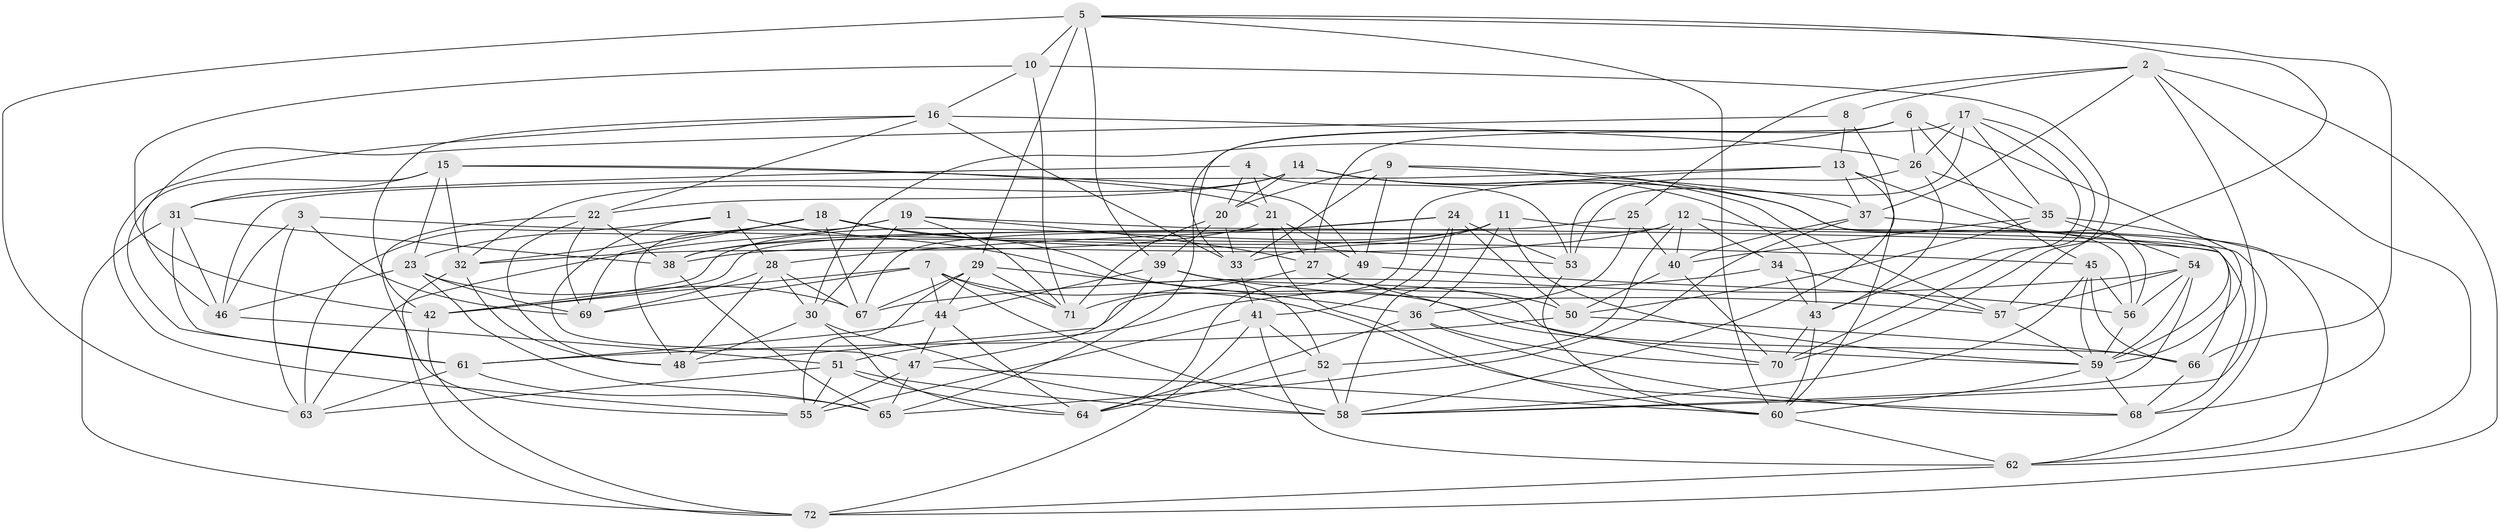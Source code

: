 // original degree distribution, {4: 1.0}
// Generated by graph-tools (version 1.1) at 2025/26/03/09/25 03:26:49]
// undirected, 72 vertices, 213 edges
graph export_dot {
graph [start="1"]
  node [color=gray90,style=filled];
  1;
  2;
  3;
  4;
  5;
  6;
  7;
  8;
  9;
  10;
  11;
  12;
  13;
  14;
  15;
  16;
  17;
  18;
  19;
  20;
  21;
  22;
  23;
  24;
  25;
  26;
  27;
  28;
  29;
  30;
  31;
  32;
  33;
  34;
  35;
  36;
  37;
  38;
  39;
  40;
  41;
  42;
  43;
  44;
  45;
  46;
  47;
  48;
  49;
  50;
  51;
  52;
  53;
  54;
  55;
  56;
  57;
  58;
  59;
  60;
  61;
  62;
  63;
  64;
  65;
  66;
  67;
  68;
  69;
  70;
  71;
  72;
  1 -- 28 [weight=1.0];
  1 -- 47 [weight=1.0];
  1 -- 52 [weight=1.0];
  1 -- 63 [weight=1.0];
  2 -- 8 [weight=1.0];
  2 -- 25 [weight=1.0];
  2 -- 37 [weight=1.0];
  2 -- 58 [weight=1.0];
  2 -- 62 [weight=1.0];
  2 -- 72 [weight=1.0];
  3 -- 45 [weight=1.0];
  3 -- 46 [weight=1.0];
  3 -- 63 [weight=1.0];
  3 -- 69 [weight=1.0];
  4 -- 20 [weight=1.0];
  4 -- 21 [weight=1.0];
  4 -- 31 [weight=1.0];
  4 -- 53 [weight=1.0];
  5 -- 10 [weight=2.0];
  5 -- 29 [weight=1.0];
  5 -- 39 [weight=1.0];
  5 -- 57 [weight=1.0];
  5 -- 60 [weight=1.0];
  5 -- 63 [weight=1.0];
  5 -- 66 [weight=1.0];
  6 -- 26 [weight=1.0];
  6 -- 27 [weight=1.0];
  6 -- 30 [weight=1.0];
  6 -- 33 [weight=1.0];
  6 -- 45 [weight=1.0];
  6 -- 59 [weight=1.0];
  7 -- 42 [weight=1.0];
  7 -- 44 [weight=1.0];
  7 -- 58 [weight=1.0];
  7 -- 68 [weight=1.0];
  7 -- 69 [weight=1.0];
  7 -- 71 [weight=1.0];
  8 -- 13 [weight=1.0];
  8 -- 46 [weight=1.0];
  8 -- 58 [weight=1.0];
  9 -- 20 [weight=1.0];
  9 -- 33 [weight=1.0];
  9 -- 37 [weight=1.0];
  9 -- 49 [weight=2.0];
  9 -- 56 [weight=1.0];
  10 -- 16 [weight=1.0];
  10 -- 42 [weight=1.0];
  10 -- 70 [weight=1.0];
  10 -- 71 [weight=1.0];
  11 -- 33 [weight=1.0];
  11 -- 36 [weight=1.0];
  11 -- 38 [weight=1.0];
  11 -- 42 [weight=1.0];
  11 -- 59 [weight=1.0];
  11 -- 62 [weight=1.0];
  12 -- 34 [weight=1.0];
  12 -- 38 [weight=1.0];
  12 -- 40 [weight=1.0];
  12 -- 52 [weight=1.0];
  12 -- 62 [weight=1.0];
  12 -- 67 [weight=1.0];
  13 -- 37 [weight=1.0];
  13 -- 46 [weight=1.0];
  13 -- 48 [weight=1.0];
  13 -- 56 [weight=1.0];
  13 -- 60 [weight=1.0];
  14 -- 20 [weight=1.0];
  14 -- 22 [weight=1.0];
  14 -- 32 [weight=1.0];
  14 -- 43 [weight=1.0];
  14 -- 57 [weight=1.0];
  14 -- 66 [weight=1.0];
  15 -- 21 [weight=1.0];
  15 -- 23 [weight=1.0];
  15 -- 31 [weight=1.0];
  15 -- 32 [weight=1.0];
  15 -- 49 [weight=1.0];
  15 -- 61 [weight=1.0];
  16 -- 22 [weight=1.0];
  16 -- 26 [weight=1.0];
  16 -- 33 [weight=1.0];
  16 -- 42 [weight=1.0];
  16 -- 55 [weight=1.0];
  17 -- 26 [weight=1.0];
  17 -- 35 [weight=1.0];
  17 -- 43 [weight=1.0];
  17 -- 53 [weight=1.0];
  17 -- 65 [weight=1.0];
  17 -- 70 [weight=1.0];
  18 -- 23 [weight=1.0];
  18 -- 32 [weight=1.0];
  18 -- 53 [weight=1.0];
  18 -- 59 [weight=1.0];
  18 -- 67 [weight=1.0];
  18 -- 69 [weight=1.0];
  19 -- 27 [weight=1.0];
  19 -- 30 [weight=1.0];
  19 -- 48 [weight=1.0];
  19 -- 63 [weight=1.0];
  19 -- 68 [weight=1.0];
  19 -- 71 [weight=1.0];
  20 -- 33 [weight=1.0];
  20 -- 39 [weight=1.0];
  20 -- 71 [weight=1.0];
  21 -- 27 [weight=1.0];
  21 -- 32 [weight=1.0];
  21 -- 49 [weight=1.0];
  21 -- 60 [weight=1.0];
  22 -- 38 [weight=1.0];
  22 -- 48 [weight=1.0];
  22 -- 55 [weight=1.0];
  22 -- 69 [weight=1.0];
  23 -- 46 [weight=1.0];
  23 -- 65 [weight=1.0];
  23 -- 67 [weight=1.0];
  23 -- 69 [weight=1.0];
  24 -- 28 [weight=1.0];
  24 -- 38 [weight=1.0];
  24 -- 41 [weight=1.0];
  24 -- 50 [weight=1.0];
  24 -- 53 [weight=1.0];
  24 -- 58 [weight=1.0];
  25 -- 36 [weight=1.0];
  25 -- 40 [weight=1.0];
  25 -- 42 [weight=1.0];
  26 -- 35 [weight=1.0];
  26 -- 43 [weight=1.0];
  26 -- 53 [weight=1.0];
  27 -- 50 [weight=1.0];
  27 -- 70 [weight=1.0];
  27 -- 71 [weight=1.0];
  28 -- 30 [weight=1.0];
  28 -- 48 [weight=1.0];
  28 -- 67 [weight=1.0];
  28 -- 69 [weight=1.0];
  29 -- 36 [weight=1.0];
  29 -- 44 [weight=1.0];
  29 -- 55 [weight=1.0];
  29 -- 67 [weight=1.0];
  29 -- 71 [weight=1.0];
  30 -- 48 [weight=1.0];
  30 -- 58 [weight=1.0];
  30 -- 64 [weight=1.0];
  31 -- 38 [weight=1.0];
  31 -- 46 [weight=1.0];
  31 -- 61 [weight=1.0];
  31 -- 72 [weight=1.0];
  32 -- 48 [weight=1.0];
  32 -- 72 [weight=1.0];
  33 -- 41 [weight=1.0];
  34 -- 43 [weight=1.0];
  34 -- 51 [weight=1.0];
  34 -- 57 [weight=1.0];
  35 -- 40 [weight=1.0];
  35 -- 50 [weight=1.0];
  35 -- 54 [weight=1.0];
  35 -- 68 [weight=1.0];
  36 -- 64 [weight=1.0];
  36 -- 68 [weight=1.0];
  36 -- 70 [weight=1.0];
  37 -- 40 [weight=1.0];
  37 -- 59 [weight=1.0];
  37 -- 65 [weight=1.0];
  38 -- 65 [weight=1.0];
  39 -- 44 [weight=1.0];
  39 -- 47 [weight=1.0];
  39 -- 57 [weight=1.0];
  39 -- 66 [weight=1.0];
  40 -- 50 [weight=1.0];
  40 -- 70 [weight=1.0];
  41 -- 52 [weight=1.0];
  41 -- 55 [weight=1.0];
  41 -- 62 [weight=1.0];
  41 -- 72 [weight=1.0];
  42 -- 72 [weight=1.0];
  43 -- 60 [weight=1.0];
  43 -- 70 [weight=1.0];
  44 -- 47 [weight=1.0];
  44 -- 61 [weight=1.0];
  44 -- 64 [weight=1.0];
  45 -- 56 [weight=1.0];
  45 -- 58 [weight=1.0];
  45 -- 59 [weight=1.0];
  45 -- 66 [weight=1.0];
  46 -- 51 [weight=1.0];
  47 -- 55 [weight=1.0];
  47 -- 60 [weight=1.0];
  47 -- 65 [weight=1.0];
  49 -- 56 [weight=1.0];
  49 -- 64 [weight=1.0];
  50 -- 61 [weight=1.0];
  50 -- 66 [weight=1.0];
  51 -- 55 [weight=1.0];
  51 -- 58 [weight=1.0];
  51 -- 63 [weight=1.0];
  51 -- 64 [weight=1.0];
  52 -- 58 [weight=2.0];
  52 -- 64 [weight=1.0];
  53 -- 60 [weight=1.0];
  54 -- 56 [weight=1.0];
  54 -- 57 [weight=1.0];
  54 -- 58 [weight=1.0];
  54 -- 59 [weight=1.0];
  54 -- 67 [weight=1.0];
  56 -- 59 [weight=1.0];
  57 -- 59 [weight=1.0];
  59 -- 60 [weight=1.0];
  59 -- 68 [weight=1.0];
  60 -- 62 [weight=1.0];
  61 -- 63 [weight=1.0];
  61 -- 65 [weight=1.0];
  62 -- 72 [weight=1.0];
  66 -- 68 [weight=1.0];
}
